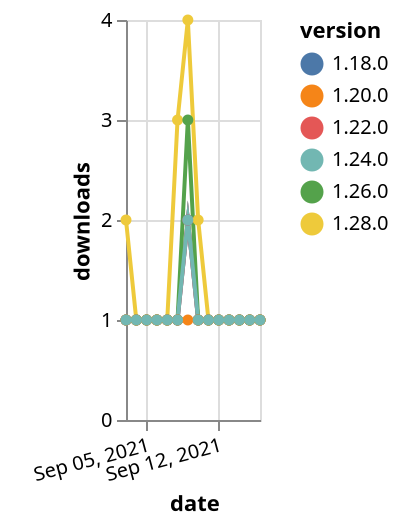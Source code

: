 {"$schema": "https://vega.github.io/schema/vega-lite/v5.json", "description": "A simple bar chart with embedded data.", "data": {"values": [{"date": "2021-09-03", "total": 215, "delta": 1, "version": "1.18.0"}, {"date": "2021-09-04", "total": 216, "delta": 1, "version": "1.18.0"}, {"date": "2021-09-05", "total": 217, "delta": 1, "version": "1.18.0"}, {"date": "2021-09-06", "total": 218, "delta": 1, "version": "1.18.0"}, {"date": "2021-09-07", "total": 219, "delta": 1, "version": "1.18.0"}, {"date": "2021-09-08", "total": 220, "delta": 1, "version": "1.18.0"}, {"date": "2021-09-09", "total": 222, "delta": 2, "version": "1.18.0"}, {"date": "2021-09-10", "total": 223, "delta": 1, "version": "1.18.0"}, {"date": "2021-09-11", "total": 224, "delta": 1, "version": "1.18.0"}, {"date": "2021-09-12", "total": 225, "delta": 1, "version": "1.18.0"}, {"date": "2021-09-13", "total": 226, "delta": 1, "version": "1.18.0"}, {"date": "2021-09-14", "total": 227, "delta": 1, "version": "1.18.0"}, {"date": "2021-09-15", "total": 228, "delta": 1, "version": "1.18.0"}, {"date": "2021-09-16", "total": 229, "delta": 1, "version": "1.18.0"}, {"date": "2021-09-03", "total": 168, "delta": 1, "version": "1.22.0"}, {"date": "2021-09-04", "total": 169, "delta": 1, "version": "1.22.0"}, {"date": "2021-09-05", "total": 170, "delta": 1, "version": "1.22.0"}, {"date": "2021-09-06", "total": 171, "delta": 1, "version": "1.22.0"}, {"date": "2021-09-07", "total": 172, "delta": 1, "version": "1.22.0"}, {"date": "2021-09-08", "total": 173, "delta": 1, "version": "1.22.0"}, {"date": "2021-09-09", "total": 175, "delta": 2, "version": "1.22.0"}, {"date": "2021-09-10", "total": 176, "delta": 1, "version": "1.22.0"}, {"date": "2021-09-11", "total": 177, "delta": 1, "version": "1.22.0"}, {"date": "2021-09-12", "total": 178, "delta": 1, "version": "1.22.0"}, {"date": "2021-09-13", "total": 179, "delta": 1, "version": "1.22.0"}, {"date": "2021-09-14", "total": 180, "delta": 1, "version": "1.22.0"}, {"date": "2021-09-15", "total": 181, "delta": 1, "version": "1.22.0"}, {"date": "2021-09-16", "total": 182, "delta": 1, "version": "1.22.0"}, {"date": "2021-09-03", "total": 135, "delta": 2, "version": "1.28.0"}, {"date": "2021-09-04", "total": 136, "delta": 1, "version": "1.28.0"}, {"date": "2021-09-05", "total": 137, "delta": 1, "version": "1.28.0"}, {"date": "2021-09-06", "total": 138, "delta": 1, "version": "1.28.0"}, {"date": "2021-09-07", "total": 139, "delta": 1, "version": "1.28.0"}, {"date": "2021-09-08", "total": 142, "delta": 3, "version": "1.28.0"}, {"date": "2021-09-09", "total": 146, "delta": 4, "version": "1.28.0"}, {"date": "2021-09-10", "total": 148, "delta": 2, "version": "1.28.0"}, {"date": "2021-09-11", "total": 149, "delta": 1, "version": "1.28.0"}, {"date": "2021-09-12", "total": 150, "delta": 1, "version": "1.28.0"}, {"date": "2021-09-13", "total": 151, "delta": 1, "version": "1.28.0"}, {"date": "2021-09-14", "total": 152, "delta": 1, "version": "1.28.0"}, {"date": "2021-09-15", "total": 153, "delta": 1, "version": "1.28.0"}, {"date": "2021-09-16", "total": 154, "delta": 1, "version": "1.28.0"}, {"date": "2021-09-03", "total": 184, "delta": 1, "version": "1.26.0"}, {"date": "2021-09-04", "total": 185, "delta": 1, "version": "1.26.0"}, {"date": "2021-09-05", "total": 186, "delta": 1, "version": "1.26.0"}, {"date": "2021-09-06", "total": 187, "delta": 1, "version": "1.26.0"}, {"date": "2021-09-07", "total": 188, "delta": 1, "version": "1.26.0"}, {"date": "2021-09-08", "total": 189, "delta": 1, "version": "1.26.0"}, {"date": "2021-09-09", "total": 192, "delta": 3, "version": "1.26.0"}, {"date": "2021-09-10", "total": 193, "delta": 1, "version": "1.26.0"}, {"date": "2021-09-11", "total": 194, "delta": 1, "version": "1.26.0"}, {"date": "2021-09-12", "total": 195, "delta": 1, "version": "1.26.0"}, {"date": "2021-09-13", "total": 196, "delta": 1, "version": "1.26.0"}, {"date": "2021-09-14", "total": 197, "delta": 1, "version": "1.26.0"}, {"date": "2021-09-15", "total": 198, "delta": 1, "version": "1.26.0"}, {"date": "2021-09-16", "total": 199, "delta": 1, "version": "1.26.0"}, {"date": "2021-09-03", "total": 175, "delta": 1, "version": "1.20.0"}, {"date": "2021-09-04", "total": 176, "delta": 1, "version": "1.20.0"}, {"date": "2021-09-05", "total": 177, "delta": 1, "version": "1.20.0"}, {"date": "2021-09-06", "total": 178, "delta": 1, "version": "1.20.0"}, {"date": "2021-09-07", "total": 179, "delta": 1, "version": "1.20.0"}, {"date": "2021-09-08", "total": 180, "delta": 1, "version": "1.20.0"}, {"date": "2021-09-09", "total": 181, "delta": 1, "version": "1.20.0"}, {"date": "2021-09-10", "total": 182, "delta": 1, "version": "1.20.0"}, {"date": "2021-09-11", "total": 183, "delta": 1, "version": "1.20.0"}, {"date": "2021-09-12", "total": 184, "delta": 1, "version": "1.20.0"}, {"date": "2021-09-13", "total": 185, "delta": 1, "version": "1.20.0"}, {"date": "2021-09-14", "total": 186, "delta": 1, "version": "1.20.0"}, {"date": "2021-09-15", "total": 187, "delta": 1, "version": "1.20.0"}, {"date": "2021-09-16", "total": 188, "delta": 1, "version": "1.20.0"}, {"date": "2021-09-03", "total": 146, "delta": 1, "version": "1.24.0"}, {"date": "2021-09-04", "total": 147, "delta": 1, "version": "1.24.0"}, {"date": "2021-09-05", "total": 148, "delta": 1, "version": "1.24.0"}, {"date": "2021-09-06", "total": 149, "delta": 1, "version": "1.24.0"}, {"date": "2021-09-07", "total": 150, "delta": 1, "version": "1.24.0"}, {"date": "2021-09-08", "total": 151, "delta": 1, "version": "1.24.0"}, {"date": "2021-09-09", "total": 153, "delta": 2, "version": "1.24.0"}, {"date": "2021-09-10", "total": 154, "delta": 1, "version": "1.24.0"}, {"date": "2021-09-11", "total": 155, "delta": 1, "version": "1.24.0"}, {"date": "2021-09-12", "total": 156, "delta": 1, "version": "1.24.0"}, {"date": "2021-09-13", "total": 157, "delta": 1, "version": "1.24.0"}, {"date": "2021-09-14", "total": 158, "delta": 1, "version": "1.24.0"}, {"date": "2021-09-15", "total": 159, "delta": 1, "version": "1.24.0"}, {"date": "2021-09-16", "total": 160, "delta": 1, "version": "1.24.0"}]}, "width": "container", "mark": {"type": "line", "point": {"filled": true}}, "encoding": {"x": {"field": "date", "type": "temporal", "timeUnit": "yearmonthdate", "title": "date", "axis": {"labelAngle": -15}}, "y": {"field": "delta", "type": "quantitative", "title": "downloads"}, "color": {"field": "version", "type": "nominal"}, "tooltip": {"field": "delta"}}}